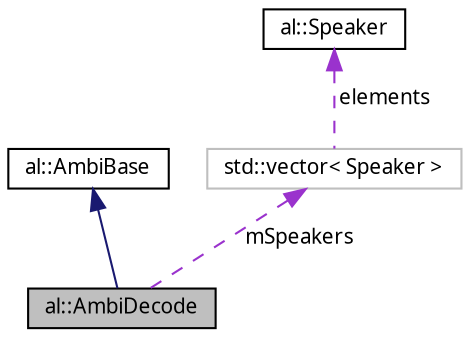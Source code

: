digraph "al::AmbiDecode"
{
 // LATEX_PDF_SIZE
  bgcolor="transparent";
  edge [fontname="FreeSans.ttf",fontsize="10",labelfontname="FreeSans.ttf",labelfontsize="10"];
  node [fontname="FreeSans.ttf",fontsize="10",shape=record];
  Node1 [label="al::AmbiDecode",height=0.2,width=0.4,color="black", fillcolor="grey75", style="filled", fontcolor="black",tooltip=" "];
  Node2 -> Node1 [dir="back",color="midnightblue",fontsize="10",style="solid",fontname="FreeSans.ttf"];
  Node2 [label="al::AmbiBase",height=0.2,width=0.4,color="black",URL="$classal_1_1_ambi_base.html",tooltip=" "];
  Node3 -> Node1 [dir="back",color="darkorchid3",fontsize="10",style="dashed",label=" mSpeakers" ,fontname="FreeSans.ttf"];
  Node3 [label="std::vector\< Speaker \>",height=0.2,width=0.4,color="grey75",tooltip=" "];
  Node4 -> Node3 [dir="back",color="darkorchid3",fontsize="10",style="dashed",label=" elements" ,fontname="FreeSans.ttf"];
  Node4 [label="al::Speaker",height=0.2,width=0.4,color="black",URL="$classal_1_1_speaker.html",tooltip=" "];
}
